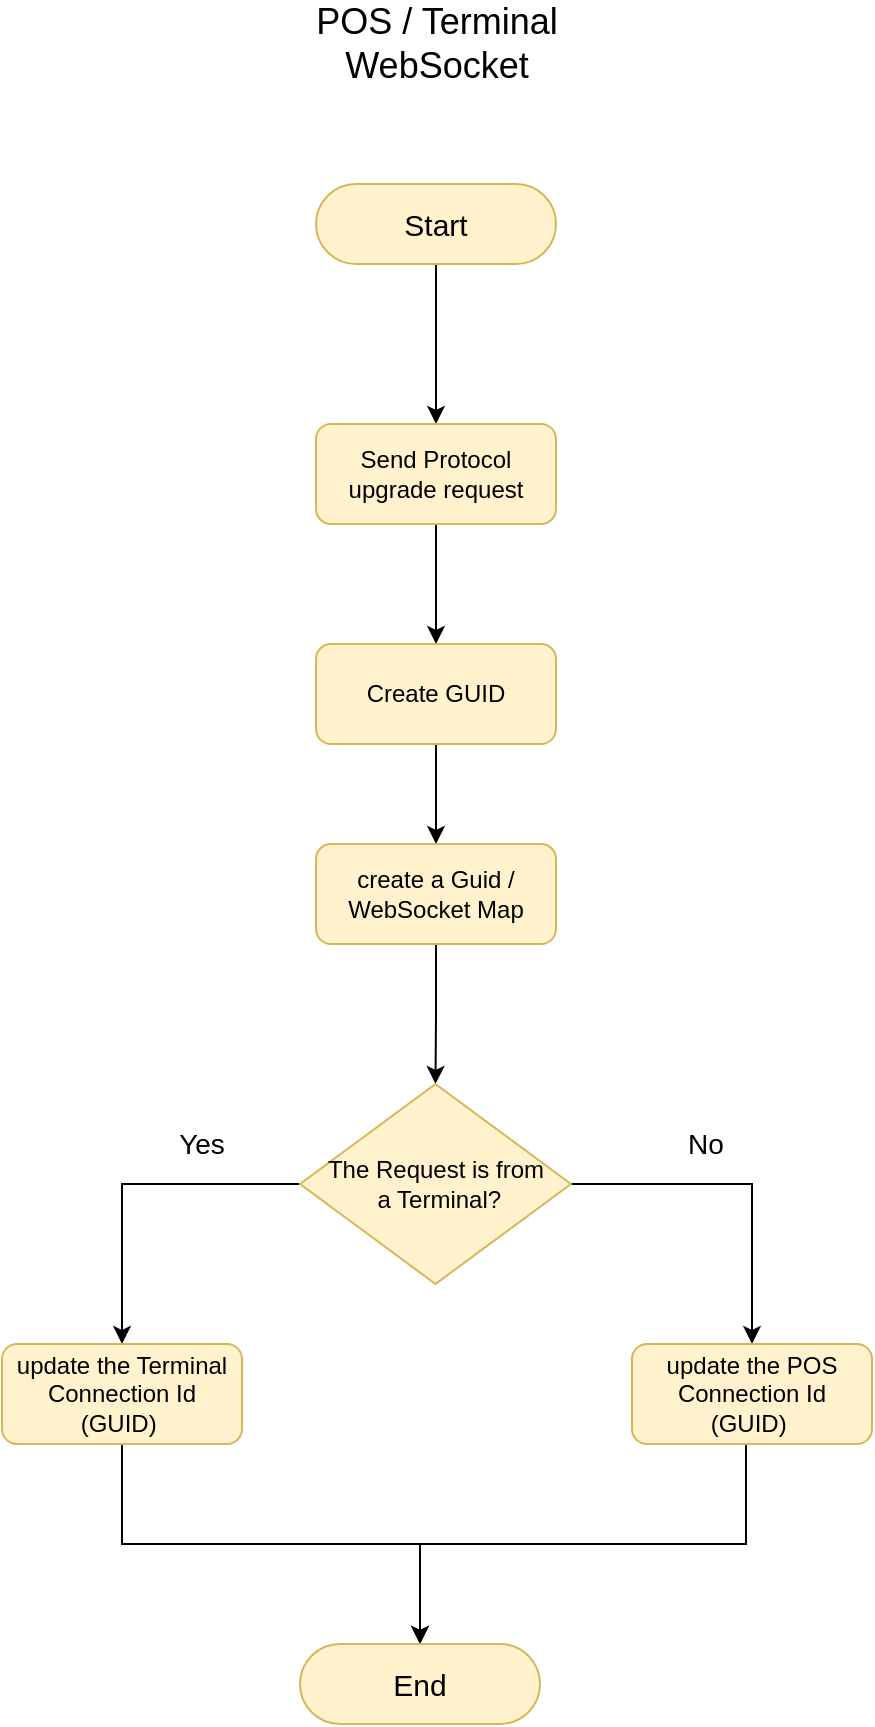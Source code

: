 <mxfile version="14.1.5" type="device"><diagram id="5zxDV_qxrp-8z76czPs7" name="Page-1"><mxGraphModel dx="1422" dy="746" grid="1" gridSize="10" guides="1" tooltips="1" connect="1" arrows="1" fold="1" page="1" pageScale="1" pageWidth="850" pageHeight="1100" math="0" shadow="0"><root><mxCell id="0"/><mxCell id="1" parent="0"/><mxCell id="psEBT40wsGymV40RPonr-1" value="&lt;font style=&quot;font-size: 18px&quot;&gt;POS / Terminal WebSocket&lt;/font&gt;" style="text;html=1;strokeColor=none;fillColor=none;align=center;verticalAlign=middle;whiteSpace=wrap;rounded=0;" vertex="1" parent="1"><mxGeometry x="328" y="40" width="195" height="20" as="geometry"/></mxCell><mxCell id="psEBT40wsGymV40RPonr-5" style="edgeStyle=orthogonalEdgeStyle;rounded=0;orthogonalLoop=1;jettySize=auto;html=1;exitX=0.5;exitY=1;exitDx=0;exitDy=0;entryX=0.5;entryY=0;entryDx=0;entryDy=0;" edge="1" parent="1" source="psEBT40wsGymV40RPonr-3" target="psEBT40wsGymV40RPonr-6"><mxGeometry relative="1" as="geometry"><mxPoint x="425" y="220" as="targetPoint"/></mxGeometry></mxCell><mxCell id="psEBT40wsGymV40RPonr-3" value="&lt;font style=&quot;font-size: 15px&quot;&gt;Start&lt;/font&gt;" style="rounded=1;whiteSpace=wrap;html=1;arcSize=50;fillColor=#fff2cc;strokeColor=#d6b656;" vertex="1" parent="1"><mxGeometry x="365" y="120" width="120" height="40" as="geometry"/></mxCell><mxCell id="psEBT40wsGymV40RPonr-9" style="edgeStyle=orthogonalEdgeStyle;rounded=0;orthogonalLoop=1;jettySize=auto;html=1;exitX=0.5;exitY=1;exitDx=0;exitDy=0;entryX=0.5;entryY=0;entryDx=0;entryDy=0;" edge="1" parent="1" source="psEBT40wsGymV40RPonr-6" target="psEBT40wsGymV40RPonr-8"><mxGeometry relative="1" as="geometry"/></mxCell><mxCell id="psEBT40wsGymV40RPonr-6" value="Send Protocol upgrade request" style="rounded=1;whiteSpace=wrap;html=1;fillColor=#fff2cc;strokeColor=#d6b656;" vertex="1" parent="1"><mxGeometry x="365" y="240" width="120" height="50" as="geometry"/></mxCell><mxCell id="psEBT40wsGymV40RPonr-11" style="edgeStyle=orthogonalEdgeStyle;rounded=0;orthogonalLoop=1;jettySize=auto;html=1;exitX=0.5;exitY=1;exitDx=0;exitDy=0;entryX=0.5;entryY=0;entryDx=0;entryDy=0;" edge="1" parent="1" source="psEBT40wsGymV40RPonr-8" target="psEBT40wsGymV40RPonr-10"><mxGeometry relative="1" as="geometry"/></mxCell><mxCell id="psEBT40wsGymV40RPonr-8" value="Create GUID" style="rounded=1;whiteSpace=wrap;html=1;fillColor=#fff2cc;strokeColor=#d6b656;" vertex="1" parent="1"><mxGeometry x="365" y="350" width="120" height="50" as="geometry"/></mxCell><mxCell id="psEBT40wsGymV40RPonr-14" style="edgeStyle=orthogonalEdgeStyle;rounded=0;orthogonalLoop=1;jettySize=auto;html=1;exitX=0.5;exitY=1;exitDx=0;exitDy=0;" edge="1" parent="1" source="psEBT40wsGymV40RPonr-10" target="psEBT40wsGymV40RPonr-13"><mxGeometry relative="1" as="geometry"/></mxCell><mxCell id="psEBT40wsGymV40RPonr-10" value="create a Guid / WebSocket Map" style="rounded=1;whiteSpace=wrap;html=1;fillColor=#fff2cc;strokeColor=#d6b656;" vertex="1" parent="1"><mxGeometry x="365" y="450" width="120" height="50" as="geometry"/></mxCell><mxCell id="psEBT40wsGymV40RPonr-18" style="edgeStyle=orthogonalEdgeStyle;rounded=0;orthogonalLoop=1;jettySize=auto;html=1;exitX=0;exitY=0.5;exitDx=0;exitDy=0;" edge="1" parent="1" source="psEBT40wsGymV40RPonr-13" target="psEBT40wsGymV40RPonr-17"><mxGeometry relative="1" as="geometry"/></mxCell><mxCell id="psEBT40wsGymV40RPonr-19" style="edgeStyle=orthogonalEdgeStyle;rounded=0;orthogonalLoop=1;jettySize=auto;html=1;exitX=1;exitY=0.5;exitDx=0;exitDy=0;entryX=0.5;entryY=0;entryDx=0;entryDy=0;" edge="1" parent="1" source="psEBT40wsGymV40RPonr-13" target="psEBT40wsGymV40RPonr-16"><mxGeometry relative="1" as="geometry"/></mxCell><mxCell id="psEBT40wsGymV40RPonr-13" value="The Request is from&lt;br&gt;&amp;nbsp;a Terminal?" style="rhombus;whiteSpace=wrap;html=1;fillColor=#fff2cc;strokeColor=#d6b656;" vertex="1" parent="1"><mxGeometry x="357" y="570" width="135.5" height="100" as="geometry"/></mxCell><mxCell id="psEBT40wsGymV40RPonr-24" style="edgeStyle=orthogonalEdgeStyle;rounded=0;orthogonalLoop=1;jettySize=auto;html=1;exitX=0.5;exitY=1;exitDx=0;exitDy=0;" edge="1" parent="1"><mxGeometry relative="1" as="geometry"><mxPoint x="417" y="850" as="targetPoint"/><mxPoint x="580" y="750" as="sourcePoint"/><Array as="points"><mxPoint x="580" y="800"/><mxPoint x="417" y="800"/></Array></mxGeometry></mxCell><mxCell id="psEBT40wsGymV40RPonr-16" value="update the POS Connection Id (GUID)&amp;nbsp;" style="rounded=1;whiteSpace=wrap;html=1;fillColor=#fff2cc;strokeColor=#d6b656;" vertex="1" parent="1"><mxGeometry x="523" y="700" width="120" height="50" as="geometry"/></mxCell><mxCell id="psEBT40wsGymV40RPonr-23" style="edgeStyle=orthogonalEdgeStyle;rounded=0;orthogonalLoop=1;jettySize=auto;html=1;exitX=0.5;exitY=1;exitDx=0;exitDy=0;" edge="1" parent="1" source="psEBT40wsGymV40RPonr-17" target="psEBT40wsGymV40RPonr-22"><mxGeometry relative="1" as="geometry"/></mxCell><mxCell id="psEBT40wsGymV40RPonr-17" value="update the Terminal Connection Id (GUID)&amp;nbsp;" style="rounded=1;whiteSpace=wrap;html=1;fillColor=#fff2cc;strokeColor=#d6b656;" vertex="1" parent="1"><mxGeometry x="208" y="700" width="120" height="50" as="geometry"/></mxCell><mxCell id="psEBT40wsGymV40RPonr-20" value="&lt;font style=&quot;font-size: 14px&quot;&gt;No&lt;/font&gt;" style="text;html=1;strokeColor=none;fillColor=none;align=center;verticalAlign=middle;whiteSpace=wrap;rounded=0;" vertex="1" parent="1"><mxGeometry x="540" y="590" width="40" height="20" as="geometry"/></mxCell><mxCell id="psEBT40wsGymV40RPonr-21" value="&lt;font style=&quot;font-size: 14px&quot;&gt;Yes&lt;/font&gt;" style="text;html=1;strokeColor=none;fillColor=none;align=center;verticalAlign=middle;whiteSpace=wrap;rounded=0;" vertex="1" parent="1"><mxGeometry x="288" y="590" width="40" height="20" as="geometry"/></mxCell><mxCell id="psEBT40wsGymV40RPonr-22" value="&lt;span style=&quot;font-size: 15px&quot;&gt;End&lt;/span&gt;" style="rounded=1;whiteSpace=wrap;html=1;arcSize=50;fillColor=#fff2cc;strokeColor=#d6b656;" vertex="1" parent="1"><mxGeometry x="357" y="850" width="120" height="40" as="geometry"/></mxCell></root></mxGraphModel></diagram></mxfile>